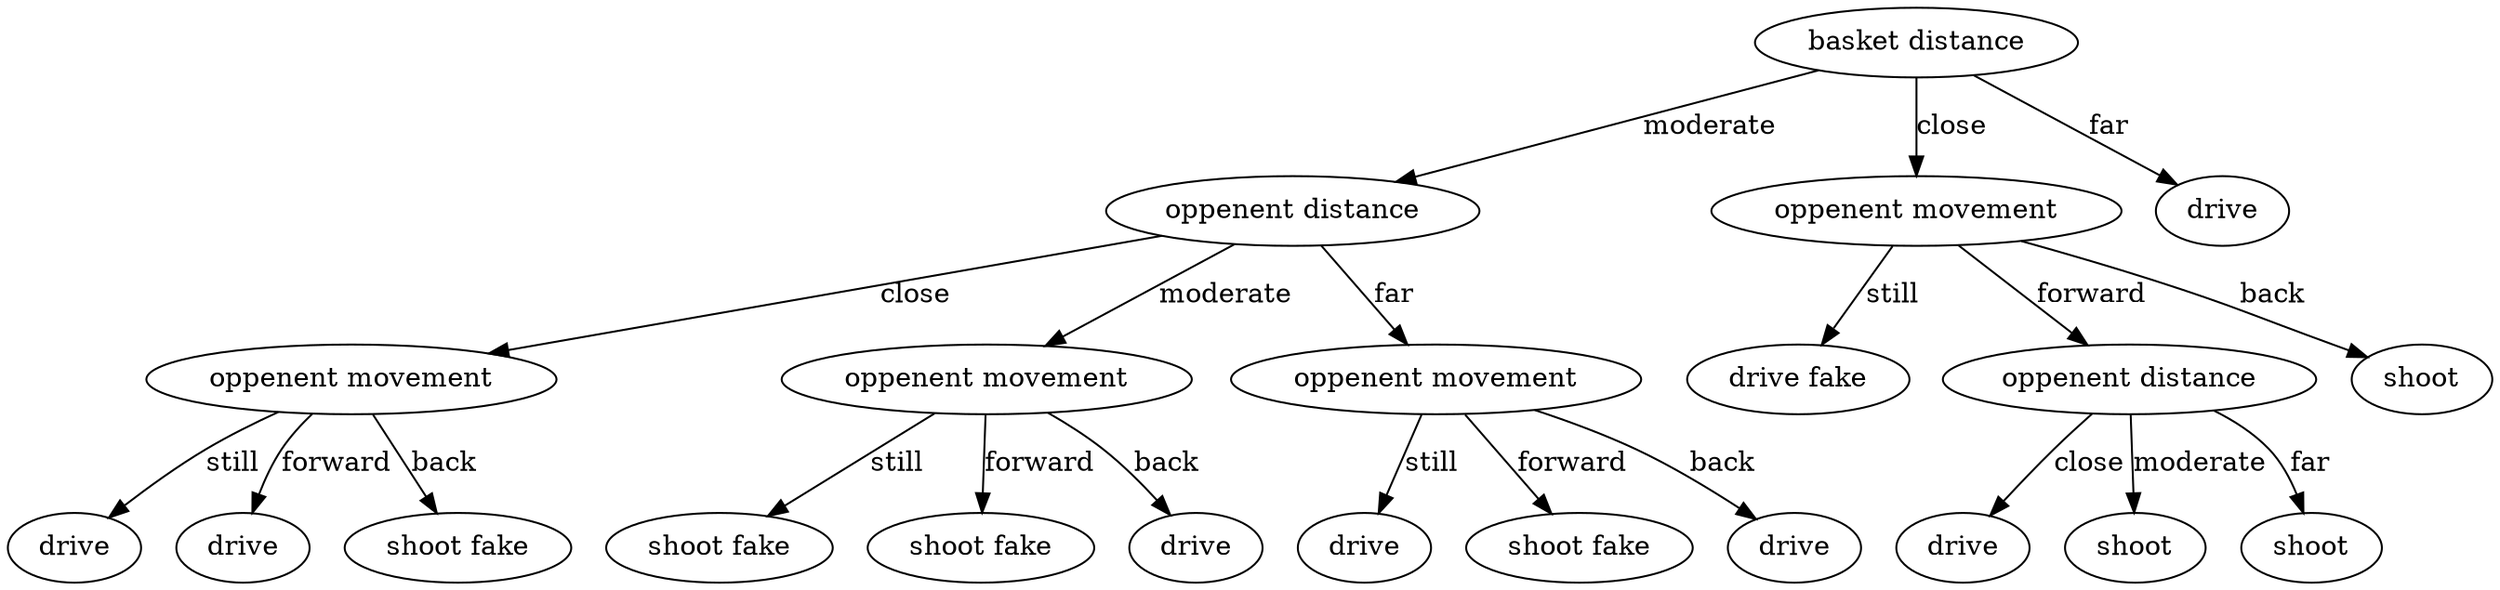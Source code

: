 digraph tree {
	0 [label="basket distance"]
	1 [label="oppenent distance"]
	2 [label="oppenent movement"]
	3 [label=drive]
	2 -> 3 [label=still]
	4 [label=drive]
	2 -> 4 [label=forward]
	5 [label="shoot fake"]
	2 -> 5 [label=back]
	1 -> 2 [label=close]
	6 [label="oppenent movement"]
	7 [label="shoot fake"]
	6 -> 7 [label=still]
	8 [label="shoot fake"]
	6 -> 8 [label=forward]
	9 [label=drive]
	6 -> 9 [label=back]
	1 -> 6 [label=moderate]
	10 [label="oppenent movement"]
	11 [label=drive]
	10 -> 11 [label=still]
	12 [label="shoot fake"]
	10 -> 12 [label=forward]
	13 [label=drive]
	10 -> 13 [label=back]
	1 -> 10 [label=far]
	0 -> 1 [label=moderate]
	14 [label="oppenent movement"]
	15 [label="drive fake"]
	14 -> 15 [label=still]
	16 [label="oppenent distance"]
	17 [label=drive]
	16 -> 17 [label=close]
	18 [label=shoot]
	16 -> 18 [label=moderate]
	19 [label=shoot]
	16 -> 19 [label=far]
	14 -> 16 [label=forward]
	20 [label=shoot]
	14 -> 20 [label=back]
	0 -> 14 [label=close]
	21 [label=drive]
	0 -> 21 [label=far]
}

